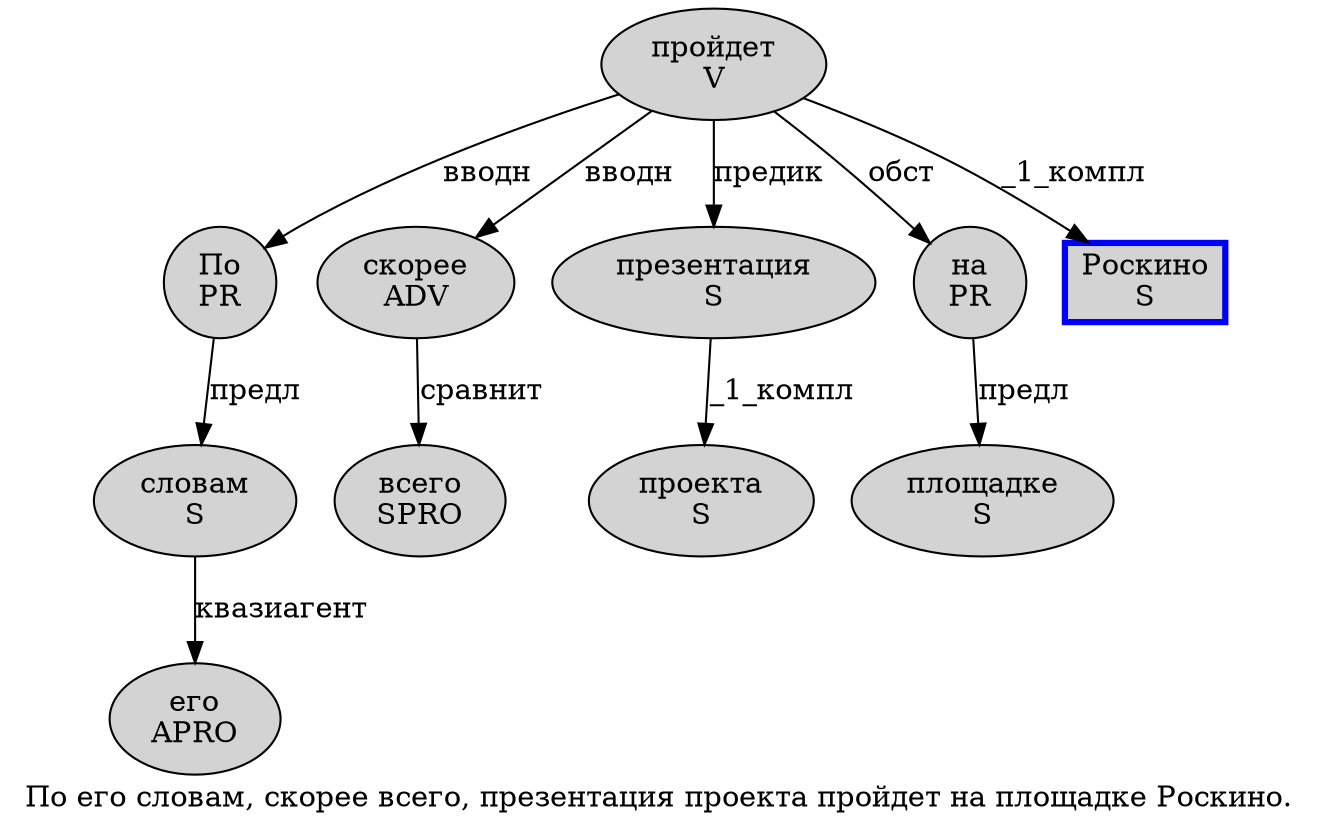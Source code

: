 digraph SENTENCE_214 {
	graph [label="По его словам, скорее всего, презентация проекта пройдет на площадке Роскино."]
	node [style=filled]
		0 [label="По
PR" color="" fillcolor=lightgray penwidth=1 shape=ellipse]
		1 [label="его
APRO" color="" fillcolor=lightgray penwidth=1 shape=ellipse]
		2 [label="словам
S" color="" fillcolor=lightgray penwidth=1 shape=ellipse]
		4 [label="скорее
ADV" color="" fillcolor=lightgray penwidth=1 shape=ellipse]
		5 [label="всего
SPRO" color="" fillcolor=lightgray penwidth=1 shape=ellipse]
		7 [label="презентация
S" color="" fillcolor=lightgray penwidth=1 shape=ellipse]
		8 [label="проекта
S" color="" fillcolor=lightgray penwidth=1 shape=ellipse]
		9 [label="пройдет
V" color="" fillcolor=lightgray penwidth=1 shape=ellipse]
		10 [label="на
PR" color="" fillcolor=lightgray penwidth=1 shape=ellipse]
		11 [label="площадке
S" color="" fillcolor=lightgray penwidth=1 shape=ellipse]
		12 [label="Роскино
S" color=blue fillcolor=lightgray penwidth=3 shape=box]
			9 -> 0 [label="вводн"]
			9 -> 4 [label="вводн"]
			9 -> 7 [label="предик"]
			9 -> 10 [label="обст"]
			9 -> 12 [label="_1_компл"]
			10 -> 11 [label="предл"]
			4 -> 5 [label="сравнит"]
			0 -> 2 [label="предл"]
			7 -> 8 [label="_1_компл"]
			2 -> 1 [label="квазиагент"]
}